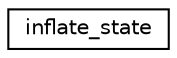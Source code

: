 digraph "Graphical Class Hierarchy"
{
  edge [fontname="Helvetica",fontsize="10",labelfontname="Helvetica",labelfontsize="10"];
  node [fontname="Helvetica",fontsize="10",shape=record];
  rankdir="LR";
  Node0 [label="inflate_state",height=0.2,width=0.4,color="black", fillcolor="white", style="filled",URL="$structinflate__state.html"];
}
